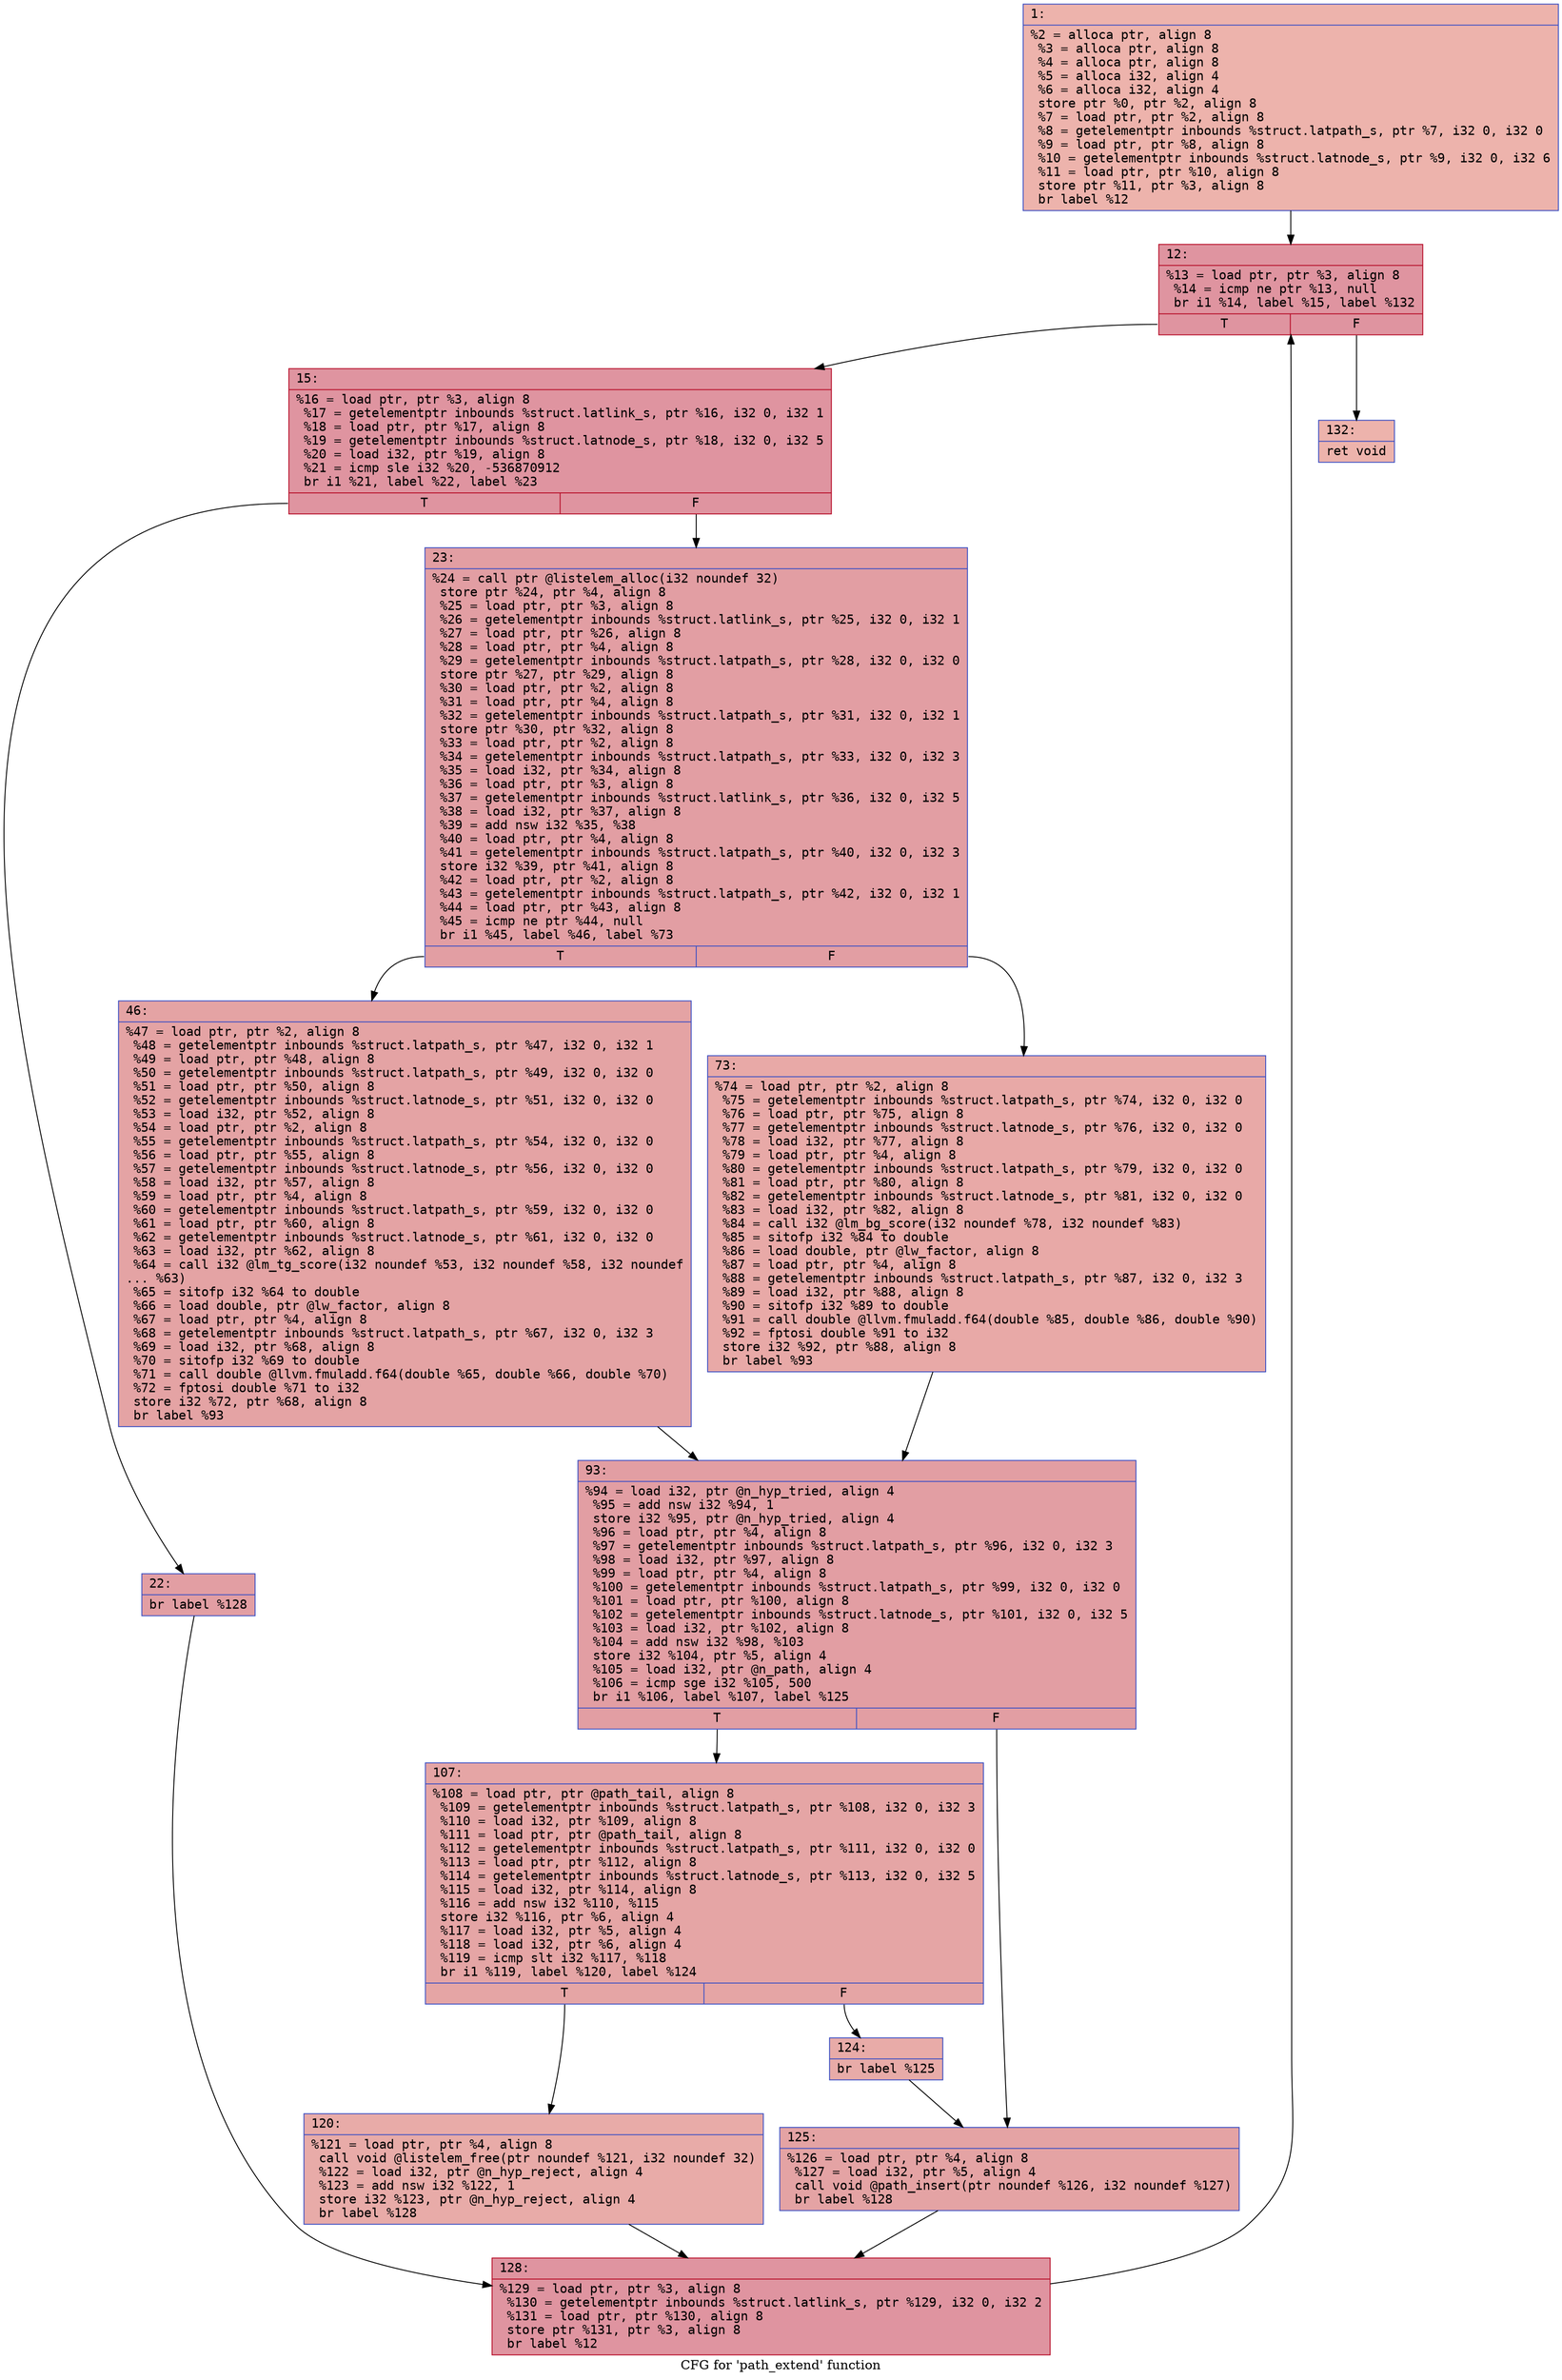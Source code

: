 digraph "CFG for 'path_extend' function" {
	label="CFG for 'path_extend' function";

	Node0x600002afc410 [shape=record,color="#3d50c3ff", style=filled, fillcolor="#d6524470" fontname="Courier",label="{1:\l|  %2 = alloca ptr, align 8\l  %3 = alloca ptr, align 8\l  %4 = alloca ptr, align 8\l  %5 = alloca i32, align 4\l  %6 = alloca i32, align 4\l  store ptr %0, ptr %2, align 8\l  %7 = load ptr, ptr %2, align 8\l  %8 = getelementptr inbounds %struct.latpath_s, ptr %7, i32 0, i32 0\l  %9 = load ptr, ptr %8, align 8\l  %10 = getelementptr inbounds %struct.latnode_s, ptr %9, i32 0, i32 6\l  %11 = load ptr, ptr %10, align 8\l  store ptr %11, ptr %3, align 8\l  br label %12\l}"];
	Node0x600002afc410 -> Node0x600002afc780[tooltip="1 -> 12\nProbability 100.00%" ];
	Node0x600002afc780 [shape=record,color="#b70d28ff", style=filled, fillcolor="#b70d2870" fontname="Courier",label="{12:\l|  %13 = load ptr, ptr %3, align 8\l  %14 = icmp ne ptr %13, null\l  br i1 %14, label %15, label %132\l|{<s0>T|<s1>F}}"];
	Node0x600002afc780:s0 -> Node0x600002afc820[tooltip="12 -> 15\nProbability 96.88%" ];
	Node0x600002afc780:s1 -> Node0x600002afcb90[tooltip="12 -> 132\nProbability 3.12%" ];
	Node0x600002afc820 [shape=record,color="#b70d28ff", style=filled, fillcolor="#b70d2870" fontname="Courier",label="{15:\l|  %16 = load ptr, ptr %3, align 8\l  %17 = getelementptr inbounds %struct.latlink_s, ptr %16, i32 0, i32 1\l  %18 = load ptr, ptr %17, align 8\l  %19 = getelementptr inbounds %struct.latnode_s, ptr %18, i32 0, i32 5\l  %20 = load i32, ptr %19, align 8\l  %21 = icmp sle i32 %20, -536870912\l  br i1 %21, label %22, label %23\l|{<s0>T|<s1>F}}"];
	Node0x600002afc820:s0 -> Node0x600002afc870[tooltip="15 -> 22\nProbability 50.00%" ];
	Node0x600002afc820:s1 -> Node0x600002afc8c0[tooltip="15 -> 23\nProbability 50.00%" ];
	Node0x600002afc870 [shape=record,color="#3d50c3ff", style=filled, fillcolor="#be242e70" fontname="Courier",label="{22:\l|  br label %128\l}"];
	Node0x600002afc870 -> Node0x600002afcb40[tooltip="22 -> 128\nProbability 100.00%" ];
	Node0x600002afc8c0 [shape=record,color="#3d50c3ff", style=filled, fillcolor="#be242e70" fontname="Courier",label="{23:\l|  %24 = call ptr @listelem_alloc(i32 noundef 32)\l  store ptr %24, ptr %4, align 8\l  %25 = load ptr, ptr %3, align 8\l  %26 = getelementptr inbounds %struct.latlink_s, ptr %25, i32 0, i32 1\l  %27 = load ptr, ptr %26, align 8\l  %28 = load ptr, ptr %4, align 8\l  %29 = getelementptr inbounds %struct.latpath_s, ptr %28, i32 0, i32 0\l  store ptr %27, ptr %29, align 8\l  %30 = load ptr, ptr %2, align 8\l  %31 = load ptr, ptr %4, align 8\l  %32 = getelementptr inbounds %struct.latpath_s, ptr %31, i32 0, i32 1\l  store ptr %30, ptr %32, align 8\l  %33 = load ptr, ptr %2, align 8\l  %34 = getelementptr inbounds %struct.latpath_s, ptr %33, i32 0, i32 3\l  %35 = load i32, ptr %34, align 8\l  %36 = load ptr, ptr %3, align 8\l  %37 = getelementptr inbounds %struct.latlink_s, ptr %36, i32 0, i32 5\l  %38 = load i32, ptr %37, align 8\l  %39 = add nsw i32 %35, %38\l  %40 = load ptr, ptr %4, align 8\l  %41 = getelementptr inbounds %struct.latpath_s, ptr %40, i32 0, i32 3\l  store i32 %39, ptr %41, align 8\l  %42 = load ptr, ptr %2, align 8\l  %43 = getelementptr inbounds %struct.latpath_s, ptr %42, i32 0, i32 1\l  %44 = load ptr, ptr %43, align 8\l  %45 = icmp ne ptr %44, null\l  br i1 %45, label %46, label %73\l|{<s0>T|<s1>F}}"];
	Node0x600002afc8c0:s0 -> Node0x600002afc910[tooltip="23 -> 46\nProbability 62.50%" ];
	Node0x600002afc8c0:s1 -> Node0x600002afc960[tooltip="23 -> 73\nProbability 37.50%" ];
	Node0x600002afc910 [shape=record,color="#3d50c3ff", style=filled, fillcolor="#c32e3170" fontname="Courier",label="{46:\l|  %47 = load ptr, ptr %2, align 8\l  %48 = getelementptr inbounds %struct.latpath_s, ptr %47, i32 0, i32 1\l  %49 = load ptr, ptr %48, align 8\l  %50 = getelementptr inbounds %struct.latpath_s, ptr %49, i32 0, i32 0\l  %51 = load ptr, ptr %50, align 8\l  %52 = getelementptr inbounds %struct.latnode_s, ptr %51, i32 0, i32 0\l  %53 = load i32, ptr %52, align 8\l  %54 = load ptr, ptr %2, align 8\l  %55 = getelementptr inbounds %struct.latpath_s, ptr %54, i32 0, i32 0\l  %56 = load ptr, ptr %55, align 8\l  %57 = getelementptr inbounds %struct.latnode_s, ptr %56, i32 0, i32 0\l  %58 = load i32, ptr %57, align 8\l  %59 = load ptr, ptr %4, align 8\l  %60 = getelementptr inbounds %struct.latpath_s, ptr %59, i32 0, i32 0\l  %61 = load ptr, ptr %60, align 8\l  %62 = getelementptr inbounds %struct.latnode_s, ptr %61, i32 0, i32 0\l  %63 = load i32, ptr %62, align 8\l  %64 = call i32 @lm_tg_score(i32 noundef %53, i32 noundef %58, i32 noundef\l... %63)\l  %65 = sitofp i32 %64 to double\l  %66 = load double, ptr @lw_factor, align 8\l  %67 = load ptr, ptr %4, align 8\l  %68 = getelementptr inbounds %struct.latpath_s, ptr %67, i32 0, i32 3\l  %69 = load i32, ptr %68, align 8\l  %70 = sitofp i32 %69 to double\l  %71 = call double @llvm.fmuladd.f64(double %65, double %66, double %70)\l  %72 = fptosi double %71 to i32\l  store i32 %72, ptr %68, align 8\l  br label %93\l}"];
	Node0x600002afc910 -> Node0x600002afc9b0[tooltip="46 -> 93\nProbability 100.00%" ];
	Node0x600002afc960 [shape=record,color="#3d50c3ff", style=filled, fillcolor="#ca3b3770" fontname="Courier",label="{73:\l|  %74 = load ptr, ptr %2, align 8\l  %75 = getelementptr inbounds %struct.latpath_s, ptr %74, i32 0, i32 0\l  %76 = load ptr, ptr %75, align 8\l  %77 = getelementptr inbounds %struct.latnode_s, ptr %76, i32 0, i32 0\l  %78 = load i32, ptr %77, align 8\l  %79 = load ptr, ptr %4, align 8\l  %80 = getelementptr inbounds %struct.latpath_s, ptr %79, i32 0, i32 0\l  %81 = load ptr, ptr %80, align 8\l  %82 = getelementptr inbounds %struct.latnode_s, ptr %81, i32 0, i32 0\l  %83 = load i32, ptr %82, align 8\l  %84 = call i32 @lm_bg_score(i32 noundef %78, i32 noundef %83)\l  %85 = sitofp i32 %84 to double\l  %86 = load double, ptr @lw_factor, align 8\l  %87 = load ptr, ptr %4, align 8\l  %88 = getelementptr inbounds %struct.latpath_s, ptr %87, i32 0, i32 3\l  %89 = load i32, ptr %88, align 8\l  %90 = sitofp i32 %89 to double\l  %91 = call double @llvm.fmuladd.f64(double %85, double %86, double %90)\l  %92 = fptosi double %91 to i32\l  store i32 %92, ptr %88, align 8\l  br label %93\l}"];
	Node0x600002afc960 -> Node0x600002afc9b0[tooltip="73 -> 93\nProbability 100.00%" ];
	Node0x600002afc9b0 [shape=record,color="#3d50c3ff", style=filled, fillcolor="#be242e70" fontname="Courier",label="{93:\l|  %94 = load i32, ptr @n_hyp_tried, align 4\l  %95 = add nsw i32 %94, 1\l  store i32 %95, ptr @n_hyp_tried, align 4\l  %96 = load ptr, ptr %4, align 8\l  %97 = getelementptr inbounds %struct.latpath_s, ptr %96, i32 0, i32 3\l  %98 = load i32, ptr %97, align 8\l  %99 = load ptr, ptr %4, align 8\l  %100 = getelementptr inbounds %struct.latpath_s, ptr %99, i32 0, i32 0\l  %101 = load ptr, ptr %100, align 8\l  %102 = getelementptr inbounds %struct.latnode_s, ptr %101, i32 0, i32 5\l  %103 = load i32, ptr %102, align 8\l  %104 = add nsw i32 %98, %103\l  store i32 %104, ptr %5, align 4\l  %105 = load i32, ptr @n_path, align 4\l  %106 = icmp sge i32 %105, 500\l  br i1 %106, label %107, label %125\l|{<s0>T|<s1>F}}"];
	Node0x600002afc9b0:s0 -> Node0x600002afca00[tooltip="93 -> 107\nProbability 50.00%" ];
	Node0x600002afc9b0:s1 -> Node0x600002afcaf0[tooltip="93 -> 125\nProbability 50.00%" ];
	Node0x600002afca00 [shape=record,color="#3d50c3ff", style=filled, fillcolor="#c5333470" fontname="Courier",label="{107:\l|  %108 = load ptr, ptr @path_tail, align 8\l  %109 = getelementptr inbounds %struct.latpath_s, ptr %108, i32 0, i32 3\l  %110 = load i32, ptr %109, align 8\l  %111 = load ptr, ptr @path_tail, align 8\l  %112 = getelementptr inbounds %struct.latpath_s, ptr %111, i32 0, i32 0\l  %113 = load ptr, ptr %112, align 8\l  %114 = getelementptr inbounds %struct.latnode_s, ptr %113, i32 0, i32 5\l  %115 = load i32, ptr %114, align 8\l  %116 = add nsw i32 %110, %115\l  store i32 %116, ptr %6, align 4\l  %117 = load i32, ptr %5, align 4\l  %118 = load i32, ptr %6, align 4\l  %119 = icmp slt i32 %117, %118\l  br i1 %119, label %120, label %124\l|{<s0>T|<s1>F}}"];
	Node0x600002afca00:s0 -> Node0x600002afca50[tooltip="107 -> 120\nProbability 50.00%" ];
	Node0x600002afca00:s1 -> Node0x600002afcaa0[tooltip="107 -> 124\nProbability 50.00%" ];
	Node0x600002afca50 [shape=record,color="#3d50c3ff", style=filled, fillcolor="#cc403a70" fontname="Courier",label="{120:\l|  %121 = load ptr, ptr %4, align 8\l  call void @listelem_free(ptr noundef %121, i32 noundef 32)\l  %122 = load i32, ptr @n_hyp_reject, align 4\l  %123 = add nsw i32 %122, 1\l  store i32 %123, ptr @n_hyp_reject, align 4\l  br label %128\l}"];
	Node0x600002afca50 -> Node0x600002afcb40[tooltip="120 -> 128\nProbability 100.00%" ];
	Node0x600002afcaa0 [shape=record,color="#3d50c3ff", style=filled, fillcolor="#cc403a70" fontname="Courier",label="{124:\l|  br label %125\l}"];
	Node0x600002afcaa0 -> Node0x600002afcaf0[tooltip="124 -> 125\nProbability 100.00%" ];
	Node0x600002afcaf0 [shape=record,color="#3d50c3ff", style=filled, fillcolor="#c32e3170" fontname="Courier",label="{125:\l|  %126 = load ptr, ptr %4, align 8\l  %127 = load i32, ptr %5, align 4\l  call void @path_insert(ptr noundef %126, i32 noundef %127)\l  br label %128\l}"];
	Node0x600002afcaf0 -> Node0x600002afcb40[tooltip="125 -> 128\nProbability 100.00%" ];
	Node0x600002afcb40 [shape=record,color="#b70d28ff", style=filled, fillcolor="#b70d2870" fontname="Courier",label="{128:\l|  %129 = load ptr, ptr %3, align 8\l  %130 = getelementptr inbounds %struct.latlink_s, ptr %129, i32 0, i32 2\l  %131 = load ptr, ptr %130, align 8\l  store ptr %131, ptr %3, align 8\l  br label %12\l}"];
	Node0x600002afcb40 -> Node0x600002afc780[tooltip="128 -> 12\nProbability 100.00%" ];
	Node0x600002afcb90 [shape=record,color="#3d50c3ff", style=filled, fillcolor="#d6524470" fontname="Courier",label="{132:\l|  ret void\l}"];
}
